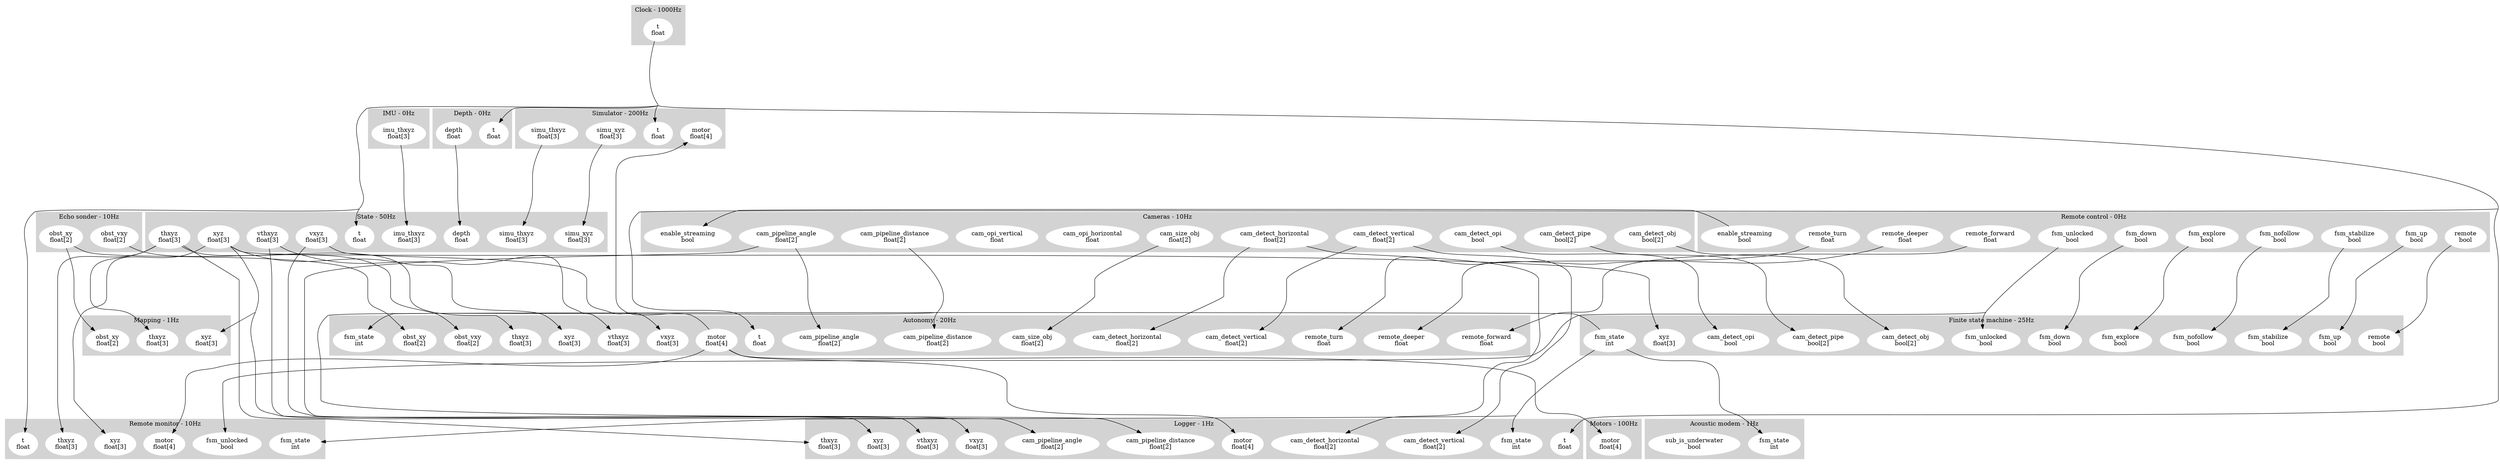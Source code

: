 digraph links {
	concentrate=true;
	subgraph cluster_1 {
		label = "Acoustic modem - 1Hz";
		style=filled;
		color=lightgrey;
		node [style=filled,color=white];
		2 [label = "fsm_state\nint"];
		3 [label = "sub_is_underwater\nbool"];
	}
	subgraph cluster_4 {
		label = "Autonomy - 20Hz";
		style=filled;
		color=lightgrey;
		node [style=filled,color=white];
		5 [label = "cam_detect_horizontal\nfloat[2]"];
		6 [label = "cam_detect_vertical\nfloat[2]"];
		7 [label = "cam_pipeline_angle\nfloat[2]"];
		8 [label = "cam_pipeline_distance\nfloat[2]"];
		9 [label = "cam_size_obj\nfloat[2]"];
		10 [label = "fsm_state\nint"];
		11 [label = "obst_vxy\nfloat[2]"];
		12 [label = "obst_xy\nfloat[2]"];
		13 [label = "remote_deeper\nfloat"];
		14 [label = "remote_forward\nfloat"];
		15 [label = "remote_turn\nfloat"];
		16 [label = "t\nfloat"];
		17 [label = "thxyz\nfloat[3]"];
		18 [label = "vthxyz\nfloat[3]"];
		19 [label = "vxyz\nfloat[3]"];
		20 [label = "xyz\nfloat[3]"];
		21 [label = "motor\nfloat[4]"];
	}
	subgraph cluster_22 {
		label = "Cameras - 10Hz";
		style=filled;
		color=lightgrey;
		node [style=filled,color=white];
		23 [label = "enable_streaming\nbool"];
		24 [label = "cam_detect_horizontal\nfloat[2]"];
		25 [label = "cam_detect_obj\nbool[2]"];
		26 [label = "cam_detect_opi\nbool"];
		27 [label = "cam_detect_pipe\nbool[2]"];
		28 [label = "cam_detect_vertical\nfloat[2]"];
		29 [label = "cam_opi_horizontal\nfloat"];
		30 [label = "cam_opi_vertical\nfloat"];
		31 [label = "cam_pipeline_angle\nfloat[2]"];
		32 [label = "cam_pipeline_distance\nfloat[2]"];
		33 [label = "cam_size_obj\nfloat[2]"];
	}
	subgraph cluster_34 {
		label = "Clock - 1000Hz";
		style=filled;
		color=lightgrey;
		node [style=filled,color=white];
		35 [label = "t\nfloat"];
	}
	subgraph cluster_36 {
		label = "Echo sonder - 10Hz";
		style=filled;
		color=lightgrey;
		node [style=filled,color=white];
		37 [label = "obst_vxy\nfloat[2]"];
		38 [label = "obst_xy\nfloat[2]"];
	}
	subgraph cluster_39 {
		label = "Depth - 0Hz";
		style=filled;
		color=lightgrey;
		node [style=filled,color=white];
		40 [label = "t\nfloat"];
		41 [label = "depth\nfloat"];
	}
	subgraph cluster_42 {
		label = "IMU - 0Hz";
		style=filled;
		color=lightgrey;
		node [style=filled,color=white];
		43 [label = "imu_thxyz\nfloat[3]"];
	}
	subgraph cluster_44 {
		label = "Logger - 1Hz";
		style=filled;
		color=lightgrey;
		node [style=filled,color=white];
		45 [label = "cam_detect_horizontal\nfloat[2]"];
		46 [label = "cam_detect_vertical\nfloat[2]"];
		47 [label = "cam_pipeline_angle\nfloat[2]"];
		48 [label = "cam_pipeline_distance\nfloat[2]"];
		49 [label = "fsm_state\nint"];
		50 [label = "motor\nfloat[4]"];
		51 [label = "t\nfloat"];
		52 [label = "thxyz\nfloat[3]"];
		53 [label = "vthxyz\nfloat[3]"];
		54 [label = "vxyz\nfloat[3]"];
		55 [label = "xyz\nfloat[3]"];
	}
	subgraph cluster_56 {
		label = "Mapping - 1Hz";
		style=filled;
		color=lightgrey;
		node [style=filled,color=white];
		57 [label = "obst_xy\nfloat[2]"];
		58 [label = "thxyz\nfloat[3]"];
		59 [label = "xyz\nfloat[3]"];
	}
	subgraph cluster_60 {
		label = "Motors - 100Hz";
		style=filled;
		color=lightgrey;
		node [style=filled,color=white];
		61 [label = "motor\nfloat[4]"];
	}
	subgraph cluster_62 {
		label = "Remote control - 0Hz";
		style=filled;
		color=lightgrey;
		node [style=filled,color=white];
		63 [label = "enable_streaming\nbool"];
		64 [label = "fsm_down\nbool"];
		65 [label = "fsm_explore\nbool"];
		66 [label = "fsm_nofollow\nbool"];
		67 [label = "fsm_stabilize\nbool"];
		68 [label = "fsm_unlocked\nbool"];
		69 [label = "fsm_up\nbool"];
		70 [label = "remote\nbool"];
		71 [label = "remote_deeper\nfloat"];
		72 [label = "remote_forward\nfloat"];
		73 [label = "remote_turn\nfloat"];
	}
	subgraph cluster_74 {
		label = "Remote monitor - 10Hz";
		style=filled;
		color=lightgrey;
		node [style=filled,color=white];
		75 [label = "fsm_state\nint"];
		76 [label = "fsm_unlocked\nbool"];
		77 [label = "motor\nfloat[4]"];
		78 [label = "t\nfloat"];
		79 [label = "thxyz\nfloat[3]"];
		80 [label = "xyz\nfloat[3]"];
	}
	subgraph cluster_81 {
		label = "Simulator - 200Hz";
		style=filled;
		color=lightgrey;
		node [style=filled,color=white];
		82 [label = "motor\nfloat[4]"];
		83 [label = "t\nfloat"];
		84 [label = "simu_thxyz\nfloat[3]"];
		85 [label = "simu_xyz\nfloat[3]"];
	}
	subgraph cluster_86 {
		label = "State - 50Hz";
		style=filled;
		color=lightgrey;
		node [style=filled,color=white];
		87 [label = "depth\nfloat"];
		88 [label = "imu_thxyz\nfloat[3]"];
		89 [label = "simu_thxyz\nfloat[3]"];
		90 [label = "simu_xyz\nfloat[3]"];
		91 [label = "t\nfloat"];
		92 [label = "thxyz\nfloat[3]"];
		93 [label = "vthxyz\nfloat[3]"];
		94 [label = "vxyz\nfloat[3]"];
		95 [label = "xyz\nfloat[3]"];
	}
	subgraph cluster_96 {
		label = "Finite state machine - 25Hz";
		style=filled;
		color=lightgrey;
		node [style=filled,color=white];
		97 [label = "cam_detect_obj\nbool[2]"];
		98 [label = "cam_detect_opi\nbool"];
		99 [label = "cam_detect_pipe\nbool[2]"];
		100 [label = "fsm_down\nbool"];
		101 [label = "fsm_explore\nbool"];
		102 [label = "fsm_nofollow\nbool"];
		103 [label = "fsm_stabilize\nbool"];
		104 [label = "fsm_unlocked\nbool"];
		105 [label = "fsm_up\nbool"];
		106 [label = "remote\nbool"];
		107 [label = "xyz\nfloat[3]"];
		108 [label = "fsm_state\nint"];
	}
	subgraph cluster_109 {
		label = "Subscriber - 10Hz";
		style=filled;
		color=lightgrey;
		node [style=filled,color=white];
	}
	24->5 [minlen=5];
	24->45 [minlen=5];
	25->97 [minlen=5];
	26->98 [minlen=5];
	27->99 [minlen=5];
	28->6 [minlen=5];
	28->46 [minlen=5];
	31->7 [minlen=5];
	31->47 [minlen=5];
	32->8 [minlen=5];
	32->48 [minlen=5];
	33->9 [minlen=5];
	41->87 [minlen=5];
	63->23 [minlen=5];
	64->100 [minlen=5];
	65->101 [minlen=5];
	66->102 [minlen=5];
	67->103 [minlen=5];
	108->2 [minlen=5];
	108->10 [minlen=5];
	108->49 [minlen=5];
	108->75 [minlen=5];
	68->76 [minlen=5];
	68->104 [minlen=5];
	69->105 [minlen=5];
	43->88 [minlen=5];
	21->50 [minlen=5];
	21->61 [minlen=5];
	21->77 [minlen=5];
	21->82 [minlen=5];
	37->11 [minlen=5];
	38->12 [minlen=5];
	38->57 [minlen=5];
	70->106 [minlen=5];
	71->13 [minlen=5];
	72->14 [minlen=5];
	73->15 [minlen=5];
	84->89 [minlen=5];
	85->90 [minlen=5];
	35->16 [minlen=5];
	35->40 [minlen=5];
	35->51 [minlen=5];
	35->78 [minlen=5];
	35->83 [minlen=5];
	35->91 [minlen=5];
	92->17 [minlen=5];
	92->52 [minlen=5];
	92->58 [minlen=5];
	92->79 [minlen=5];
	93->18 [minlen=5];
	93->53 [minlen=5];
	94->19 [minlen=5];
	94->54 [minlen=5];
	95->20 [minlen=5];
	95->55 [minlen=5];
	95->59 [minlen=5];
	95->80 [minlen=5];
	95->107 [minlen=5];
}